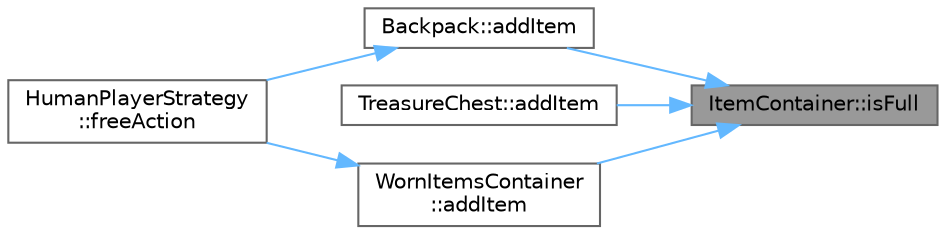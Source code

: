 digraph "ItemContainer::isFull"
{
 // LATEX_PDF_SIZE
  bgcolor="transparent";
  edge [fontname=Helvetica,fontsize=10,labelfontname=Helvetica,labelfontsize=10];
  node [fontname=Helvetica,fontsize=10,shape=box,height=0.2,width=0.4];
  rankdir="RL";
  Node1 [id="Node000001",label="ItemContainer::isFull",height=0.2,width=0.4,color="gray40", fillcolor="grey60", style="filled", fontcolor="black",tooltip="Method to check if the current ItemContainer object is full."];
  Node1 -> Node2 [id="edge1_Node000001_Node000002",dir="back",color="steelblue1",style="solid",tooltip=" "];
  Node2 [id="Node000002",label="Backpack::addItem",height=0.2,width=0.4,color="grey40", fillcolor="white", style="filled",URL="$class_backpack.html#a0009726a672f104791324f40301040cd",tooltip="Method to add an Item object to the current Backpack object."];
  Node2 -> Node3 [id="edge2_Node000002_Node000003",dir="back",color="steelblue1",style="solid",tooltip=" "];
  Node3 [id="Node000003",label="HumanPlayerStrategy\l::freeAction",height=0.2,width=0.4,color="grey40", fillcolor="white", style="filled",URL="$class_human_player_strategy.html#a620dea171a631c4f58bc5b00d2303e3e",tooltip="method that lets the user interact with their backpack and worn items"];
  Node1 -> Node4 [id="edge3_Node000001_Node000004",dir="back",color="steelblue1",style="solid",tooltip=" "];
  Node4 [id="Node000004",label="TreasureChest::addItem",height=0.2,width=0.4,color="grey40", fillcolor="white", style="filled",URL="$class_treasure_chest.html#aaa1635205ff860367cd2cbe113efb2db",tooltip="Method to get the number of TreasureChest objects created."];
  Node1 -> Node5 [id="edge4_Node000001_Node000005",dir="back",color="steelblue1",style="solid",tooltip=" "];
  Node5 [id="Node000005",label="WornItemsContainer\l::addItem",height=0.2,width=0.4,color="grey40", fillcolor="white", style="filled",URL="$class_worn_items_container.html#adf636df6f1721235a33b7d36078133b6",tooltip="Method to add an Item object to the current WornItemsContainer object."];
  Node5 -> Node3 [id="edge5_Node000005_Node000003",dir="back",color="steelblue1",style="solid",tooltip=" "];
}

